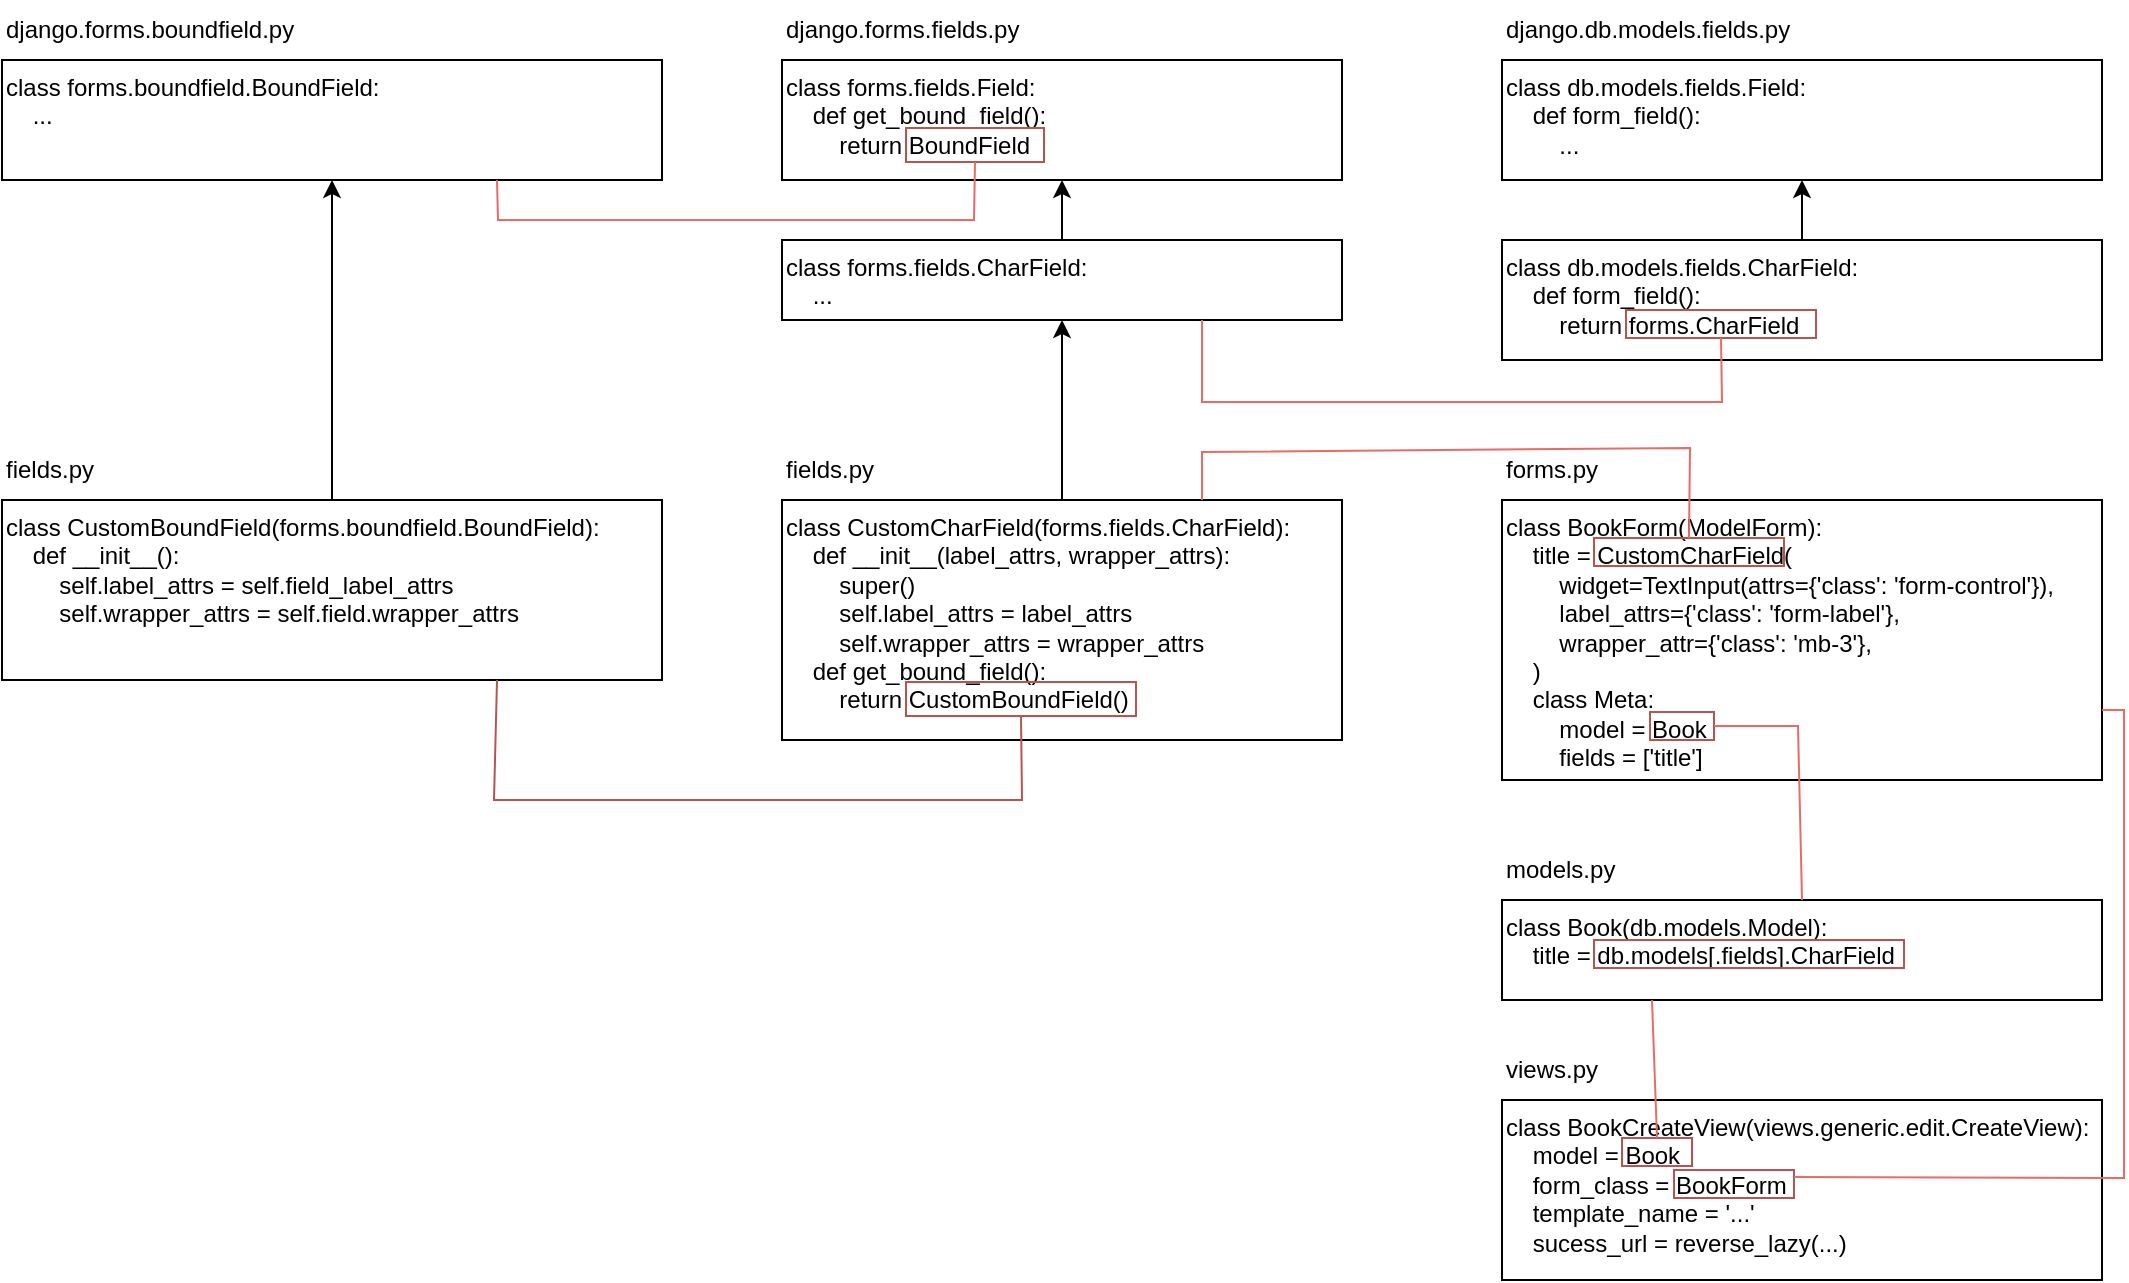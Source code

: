 <mxfile version="17.4.2" type="device"><diagram id="bHdnpPx8wvHdoQDlyNGJ" name="Page-1"><mxGraphModel dx="2249" dy="873" grid="0" gridSize="10" guides="1" tooltips="1" connect="1" arrows="1" fold="1" page="1" pageScale="1" pageWidth="827" pageHeight="1169" math="0" shadow="0"><root><mxCell id="0"/><mxCell id="1" parent="0"/><mxCell id="yTF2Oa-EC5zlDd7zllTp-1" value="class forms.fields.Field:&lt;br&gt;&amp;nbsp; &amp;nbsp; def get_bound_field():&lt;br&gt;&amp;nbsp; &amp;nbsp; &amp;nbsp; &amp;nbsp; return BoundField" style="rounded=0;whiteSpace=wrap;html=1;align=left;verticalAlign=top;" vertex="1" parent="1"><mxGeometry x="90" y="150" width="280" height="60" as="geometry"/></mxCell><mxCell id="yTF2Oa-EC5zlDd7zllTp-26" style="edgeStyle=orthogonalEdgeStyle;rounded=0;orthogonalLoop=1;jettySize=auto;html=1;exitX=0.5;exitY=0;exitDx=0;exitDy=0;entryX=0.5;entryY=1;entryDx=0;entryDy=0;" edge="1" parent="1" source="yTF2Oa-EC5zlDd7zllTp-2" target="yTF2Oa-EC5zlDd7zllTp-1"><mxGeometry relative="1" as="geometry"/></mxCell><mxCell id="yTF2Oa-EC5zlDd7zllTp-2" value="class forms.fields.CharField:&lt;br&gt;&amp;nbsp; &amp;nbsp; ..." style="rounded=0;whiteSpace=wrap;html=1;align=left;verticalAlign=top;" vertex="1" parent="1"><mxGeometry x="90" y="240" width="280" height="40" as="geometry"/></mxCell><mxCell id="yTF2Oa-EC5zlDd7zllTp-27" style="edgeStyle=orthogonalEdgeStyle;rounded=0;orthogonalLoop=1;jettySize=auto;html=1;exitX=0.5;exitY=0;exitDx=0;exitDy=0;entryX=0.5;entryY=1;entryDx=0;entryDy=0;" edge="1" parent="1" source="yTF2Oa-EC5zlDd7zllTp-4" target="yTF2Oa-EC5zlDd7zllTp-2"><mxGeometry relative="1" as="geometry"/></mxCell><mxCell id="yTF2Oa-EC5zlDd7zllTp-4" value="class CustomCharField(forms.fields.CharField):&lt;br&gt;&amp;nbsp; &amp;nbsp; def __init__(label_attrs, wrapper_attrs):&lt;br&gt;&amp;nbsp; &amp;nbsp; &amp;nbsp; &amp;nbsp; super()&lt;br&gt;&amp;nbsp; &amp;nbsp; &amp;nbsp; &amp;nbsp; self.label_attrs = label_attrs&lt;br&gt;&amp;nbsp; &amp;nbsp; &amp;nbsp; &amp;nbsp; self.wrapper_attrs = wrapper_attrs&lt;br&gt;&amp;nbsp; &amp;nbsp; def get_bound_field():&lt;br&gt;&amp;nbsp; &amp;nbsp; &amp;nbsp; &amp;nbsp; return CustomBoundField()" style="rounded=0;whiteSpace=wrap;html=1;align=left;verticalAlign=top;" vertex="1" parent="1"><mxGeometry x="90" y="370" width="280" height="120" as="geometry"/></mxCell><mxCell id="yTF2Oa-EC5zlDd7zllTp-7" value="class db.models.fields.Field:&lt;br&gt;&amp;nbsp; &amp;nbsp; def form_field():&lt;br&gt;&amp;nbsp; &amp;nbsp; &amp;nbsp; &amp;nbsp; ...&lt;br&gt;" style="rounded=0;whiteSpace=wrap;html=1;align=left;verticalAlign=top;" vertex="1" parent="1"><mxGeometry x="450" y="150" width="300" height="60" as="geometry"/></mxCell><mxCell id="yTF2Oa-EC5zlDd7zllTp-29" style="edgeStyle=orthogonalEdgeStyle;rounded=0;orthogonalLoop=1;jettySize=auto;html=1;exitX=0.5;exitY=0;exitDx=0;exitDy=0;entryX=0.5;entryY=1;entryDx=0;entryDy=0;" edge="1" parent="1" source="yTF2Oa-EC5zlDd7zllTp-8" target="yTF2Oa-EC5zlDd7zllTp-7"><mxGeometry relative="1" as="geometry"/></mxCell><mxCell id="yTF2Oa-EC5zlDd7zllTp-8" value="class db.models.fields.CharField:&lt;br&gt;&amp;nbsp; &amp;nbsp; def form_field():&lt;br&gt;&amp;nbsp; &amp;nbsp; &amp;nbsp; &amp;nbsp; return forms.CharField" style="rounded=0;whiteSpace=wrap;html=1;align=left;verticalAlign=top;" vertex="1" parent="1"><mxGeometry x="450" y="240" width="300" height="60" as="geometry"/></mxCell><mxCell id="yTF2Oa-EC5zlDd7zllTp-10" value="class BookForm(ModelForm):&lt;br&gt;&amp;nbsp; &amp;nbsp; title = CustomCharField(&lt;br&gt;&amp;nbsp; &amp;nbsp; &amp;nbsp; &amp;nbsp; widget=TextInput(attrs={'class': 'form-control'}),&lt;br&gt;&amp;nbsp; &amp;nbsp; &amp;nbsp; &amp;nbsp; label_attrs={'class': 'form-label'},&lt;br&gt;&amp;nbsp; &amp;nbsp; &amp;nbsp; &amp;nbsp; wrapper_attr={'class': 'mb-3'},&lt;br&gt;&amp;nbsp; &amp;nbsp; )&lt;br&gt;&amp;nbsp; &amp;nbsp; class Meta:&lt;br&gt;&amp;nbsp; &amp;nbsp; &amp;nbsp; &amp;nbsp; model = Book&lt;br&gt;&amp;nbsp; &amp;nbsp; &amp;nbsp; &amp;nbsp; fields = ['title']" style="rounded=0;whiteSpace=wrap;html=1;align=left;verticalAlign=top;" vertex="1" parent="1"><mxGeometry x="450" y="370" width="300" height="140" as="geometry"/></mxCell><mxCell id="yTF2Oa-EC5zlDd7zllTp-12" value="class Book(db.models.Model):&lt;br&gt;&amp;nbsp; &amp;nbsp; title = db.models[.fields].CharField" style="rounded=0;whiteSpace=wrap;html=1;align=left;verticalAlign=top;" vertex="1" parent="1"><mxGeometry x="450" y="570" width="300" height="50" as="geometry"/></mxCell><mxCell id="yTF2Oa-EC5zlDd7zllTp-13" value="class BookCreateView(views.generic.edit.CreateView):&lt;br&gt;&amp;nbsp; &amp;nbsp; model = Book&lt;br&gt;&amp;nbsp; &amp;nbsp; form_class = BookForm&lt;br&gt;&amp;nbsp; &amp;nbsp; template_name = '...'&lt;br&gt;&amp;nbsp; &amp;nbsp; sucess_url = reverse_lazy(...)" style="rounded=0;whiteSpace=wrap;html=1;align=left;verticalAlign=top;" vertex="1" parent="1"><mxGeometry x="450" y="670" width="300" height="90" as="geometry"/></mxCell><mxCell id="yTF2Oa-EC5zlDd7zllTp-14" value="fields.py" style="text;html=1;strokeColor=none;fillColor=none;align=left;verticalAlign=middle;whiteSpace=wrap;rounded=0;" vertex="1" parent="1"><mxGeometry x="90" y="340" width="60" height="30" as="geometry"/></mxCell><mxCell id="yTF2Oa-EC5zlDd7zllTp-15" value="forms.py" style="text;html=1;strokeColor=none;fillColor=none;align=left;verticalAlign=middle;whiteSpace=wrap;rounded=0;" vertex="1" parent="1"><mxGeometry x="450" y="340" width="60" height="30" as="geometry"/></mxCell><mxCell id="yTF2Oa-EC5zlDd7zllTp-16" value="views.py" style="text;html=1;strokeColor=none;fillColor=none;align=left;verticalAlign=middle;whiteSpace=wrap;rounded=0;" vertex="1" parent="1"><mxGeometry x="450" y="640" width="60" height="30" as="geometry"/></mxCell><mxCell id="yTF2Oa-EC5zlDd7zllTp-17" value="models.py" style="text;html=1;strokeColor=none;fillColor=none;align=left;verticalAlign=middle;whiteSpace=wrap;rounded=0;" vertex="1" parent="1"><mxGeometry x="450" y="540" width="60" height="30" as="geometry"/></mxCell><mxCell id="yTF2Oa-EC5zlDd7zllTp-19" value="django.db.models.fields.py" style="text;html=1;strokeColor=none;fillColor=none;align=left;verticalAlign=middle;whiteSpace=wrap;rounded=0;" vertex="1" parent="1"><mxGeometry x="450" y="120" width="160" height="30" as="geometry"/></mxCell><mxCell id="yTF2Oa-EC5zlDd7zllTp-20" value="django.forms.fields.py" style="text;html=1;strokeColor=none;fillColor=none;align=left;verticalAlign=middle;whiteSpace=wrap;rounded=0;" vertex="1" parent="1"><mxGeometry x="90" y="120" width="160" height="30" as="geometry"/></mxCell><mxCell id="yTF2Oa-EC5zlDd7zllTp-22" value="" style="group" vertex="1" connectable="0" parent="1"><mxGeometry x="-300" y="120" width="330" height="90" as="geometry"/></mxCell><mxCell id="yTF2Oa-EC5zlDd7zllTp-5" value="class forms.boundfield.BoundField:&lt;br&gt;&amp;nbsp; &amp;nbsp; ..." style="rounded=0;whiteSpace=wrap;html=1;align=left;verticalAlign=top;" vertex="1" parent="yTF2Oa-EC5zlDd7zllTp-22"><mxGeometry y="30" width="330" height="60" as="geometry"/></mxCell><mxCell id="yTF2Oa-EC5zlDd7zllTp-18" value="django.forms.boundfield.py" style="text;html=1;strokeColor=none;fillColor=none;align=left;verticalAlign=middle;whiteSpace=wrap;rounded=0;" vertex="1" parent="yTF2Oa-EC5zlDd7zllTp-22"><mxGeometry width="251.429" height="30" as="geometry"/></mxCell><mxCell id="yTF2Oa-EC5zlDd7zllTp-23" value="" style="group" vertex="1" connectable="0" parent="1"><mxGeometry x="-300" y="340" width="330" height="120" as="geometry"/></mxCell><mxCell id="yTF2Oa-EC5zlDd7zllTp-6" value="class CustomBoundField(forms.boundfield.BoundField):&lt;br&gt;&amp;nbsp; &amp;nbsp; def __init__():&lt;br&gt;&amp;nbsp; &amp;nbsp; &amp;nbsp; &amp;nbsp; self.label_attrs = self.field_label_attrs&lt;br&gt;&amp;nbsp; &amp;nbsp; &amp;nbsp; &amp;nbsp; self.wrapper_attrs = self.field.wrapper_attrs" style="rounded=0;whiteSpace=wrap;html=1;verticalAlign=top;align=left;" vertex="1" parent="yTF2Oa-EC5zlDd7zllTp-23"><mxGeometry y="30" width="330" height="90" as="geometry"/></mxCell><mxCell id="yTF2Oa-EC5zlDd7zllTp-21" value="fields.py" style="text;html=1;strokeColor=none;fillColor=none;align=left;verticalAlign=middle;whiteSpace=wrap;rounded=0;" vertex="1" parent="yTF2Oa-EC5zlDd7zllTp-23"><mxGeometry width="60" height="30" as="geometry"/></mxCell><mxCell id="yTF2Oa-EC5zlDd7zllTp-28" style="edgeStyle=orthogonalEdgeStyle;rounded=0;orthogonalLoop=1;jettySize=auto;html=1;exitX=0.5;exitY=0;exitDx=0;exitDy=0;entryX=0.5;entryY=1;entryDx=0;entryDy=0;" edge="1" parent="1" source="yTF2Oa-EC5zlDd7zllTp-6" target="yTF2Oa-EC5zlDd7zllTp-5"><mxGeometry relative="1" as="geometry"/></mxCell><mxCell id="ag5oAtzMqKym2FXEQnhN-3" value="" style="rounded=0;whiteSpace=wrap;html=1;fillColor=none;strokeColor=#b85450;gradientColor=none;" vertex="1" parent="1"><mxGeometry x="152" y="461" width="115" height="17" as="geometry"/></mxCell><mxCell id="ag5oAtzMqKym2FXEQnhN-4" value="" style="endArrow=none;html=1;rounded=0;strokeColor=#b85450;entryX=0.5;entryY=1;entryDx=0;entryDy=0;exitX=0.75;exitY=1;exitDx=0;exitDy=0;fillColor=#f8cecc;" edge="1" parent="1" source="yTF2Oa-EC5zlDd7zllTp-6" target="ag5oAtzMqKym2FXEQnhN-3"><mxGeometry width="50" height="50" relative="1" as="geometry"><mxPoint x="200" y="540" as="sourcePoint"/><mxPoint x="250" y="490" as="targetPoint"/><Array as="points"><mxPoint x="-54" y="520"/><mxPoint x="210" y="520"/></Array></mxGeometry></mxCell><mxCell id="ag5oAtzMqKym2FXEQnhN-5" value="" style="rounded=0;whiteSpace=wrap;html=1;fillColor=none;strokeColor=#b85450;gradientColor=none;" vertex="1" parent="1"><mxGeometry x="152" y="184" width="69" height="17" as="geometry"/></mxCell><mxCell id="ag5oAtzMqKym2FXEQnhN-6" value="" style="endArrow=none;html=1;rounded=0;strokeColor=#EA6B66;entryX=0.5;entryY=1;entryDx=0;entryDy=0;exitX=0.75;exitY=1;exitDx=0;exitDy=0;" edge="1" parent="1" source="yTF2Oa-EC5zlDd7zllTp-5" target="ag5oAtzMqKym2FXEQnhN-5"><mxGeometry width="50" height="50" relative="1" as="geometry"><mxPoint x="110" y="327" as="sourcePoint"/><mxPoint x="160" y="277" as="targetPoint"/><Array as="points"><mxPoint x="-52" y="230"/><mxPoint x="186" y="230"/></Array></mxGeometry></mxCell><mxCell id="ag5oAtzMqKym2FXEQnhN-7" value="" style="rounded=0;whiteSpace=wrap;html=1;fillColor=none;strokeColor=#b85450;gradientColor=none;" vertex="1" parent="1"><mxGeometry x="524" y="476" width="32" height="14" as="geometry"/></mxCell><mxCell id="ag5oAtzMqKym2FXEQnhN-8" value="" style="rounded=0;whiteSpace=wrap;html=1;fillColor=none;strokeColor=#b85450;gradientColor=none;" vertex="1" parent="1"><mxGeometry x="496" y="389" width="95" height="14" as="geometry"/></mxCell><mxCell id="ag5oAtzMqKym2FXEQnhN-9" value="" style="rounded=0;whiteSpace=wrap;html=1;fillColor=none;strokeColor=#b85450;gradientColor=none;" vertex="1" parent="1"><mxGeometry x="496" y="590" width="155" height="14" as="geometry"/></mxCell><mxCell id="ag5oAtzMqKym2FXEQnhN-10" value="" style="rounded=0;whiteSpace=wrap;html=1;fillColor=none;strokeColor=#b85450;gradientColor=none;" vertex="1" parent="1"><mxGeometry x="510" y="689" width="35" height="14" as="geometry"/></mxCell><mxCell id="ag5oAtzMqKym2FXEQnhN-11" value="" style="rounded=0;whiteSpace=wrap;html=1;fillColor=none;strokeColor=#b85450;gradientColor=none;" vertex="1" parent="1"><mxGeometry x="536" y="705" width="60" height="14" as="geometry"/></mxCell><mxCell id="ag5oAtzMqKym2FXEQnhN-12" value="" style="rounded=0;whiteSpace=wrap;html=1;fillColor=none;strokeColor=#b85450;gradientColor=none;" vertex="1" parent="1"><mxGeometry x="512" y="275" width="95" height="14" as="geometry"/></mxCell><mxCell id="ag5oAtzMqKym2FXEQnhN-13" value="" style="endArrow=none;html=1;rounded=0;strokeColor=#EA6B66;entryX=0.5;entryY=1;entryDx=0;entryDy=0;exitX=0.75;exitY=1;exitDx=0;exitDy=0;" edge="1" parent="1" source="yTF2Oa-EC5zlDd7zllTp-2" target="ag5oAtzMqKym2FXEQnhN-12"><mxGeometry width="50" height="50" relative="1" as="geometry"><mxPoint x="440" y="302" as="sourcePoint"/><mxPoint x="490" y="252" as="targetPoint"/><Array as="points"><mxPoint x="300" y="321"/><mxPoint x="560" y="321"/></Array></mxGeometry></mxCell><mxCell id="ag5oAtzMqKym2FXEQnhN-14" value="" style="endArrow=none;html=1;rounded=0;strokeColor=#EA6B66;entryX=0.5;entryY=0;entryDx=0;entryDy=0;exitX=0.75;exitY=0;exitDx=0;exitDy=0;" edge="1" parent="1" source="yTF2Oa-EC5zlDd7zllTp-4" target="ag5oAtzMqKym2FXEQnhN-8"><mxGeometry width="50" height="50" relative="1" as="geometry"><mxPoint x="440" y="302" as="sourcePoint"/><mxPoint x="490" y="252" as="targetPoint"/><Array as="points"><mxPoint x="300" y="346"/><mxPoint x="544" y="344"/></Array></mxGeometry></mxCell><mxCell id="ag5oAtzMqKym2FXEQnhN-15" value="" style="endArrow=none;html=1;rounded=0;strokeColor=#EA6B66;entryX=1;entryY=0.5;entryDx=0;entryDy=0;exitX=0.5;exitY=0;exitDx=0;exitDy=0;" edge="1" parent="1" source="yTF2Oa-EC5zlDd7zllTp-12" target="ag5oAtzMqKym2FXEQnhN-7"><mxGeometry width="50" height="50" relative="1" as="geometry"><mxPoint x="440" y="448" as="sourcePoint"/><mxPoint x="490" y="398" as="targetPoint"/><Array as="points"><mxPoint x="598" y="483"/></Array></mxGeometry></mxCell><mxCell id="ag5oAtzMqKym2FXEQnhN-16" value="" style="endArrow=none;html=1;rounded=0;strokeColor=#EA6B66;exitX=0.5;exitY=0;exitDx=0;exitDy=0;entryX=0.25;entryY=1;entryDx=0;entryDy=0;" edge="1" parent="1" source="ag5oAtzMqKym2FXEQnhN-10" target="yTF2Oa-EC5zlDd7zllTp-12"><mxGeometry width="50" height="50" relative="1" as="geometry"><mxPoint x="440" y="558" as="sourcePoint"/><mxPoint x="490" y="508" as="targetPoint"/></mxGeometry></mxCell><mxCell id="ag5oAtzMqKym2FXEQnhN-17" value="" style="endArrow=none;html=1;rounded=0;strokeColor=#EA6B66;entryX=1;entryY=0.25;entryDx=0;entryDy=0;exitX=1;exitY=0.75;exitDx=0;exitDy=0;" edge="1" parent="1" source="yTF2Oa-EC5zlDd7zllTp-10" target="ag5oAtzMqKym2FXEQnhN-11"><mxGeometry width="50" height="50" relative="1" as="geometry"><mxPoint x="440" y="558" as="sourcePoint"/><mxPoint x="490" y="508" as="targetPoint"/><Array as="points"><mxPoint x="761" y="475"/><mxPoint x="761" y="709"/></Array></mxGeometry></mxCell></root></mxGraphModel></diagram></mxfile>
